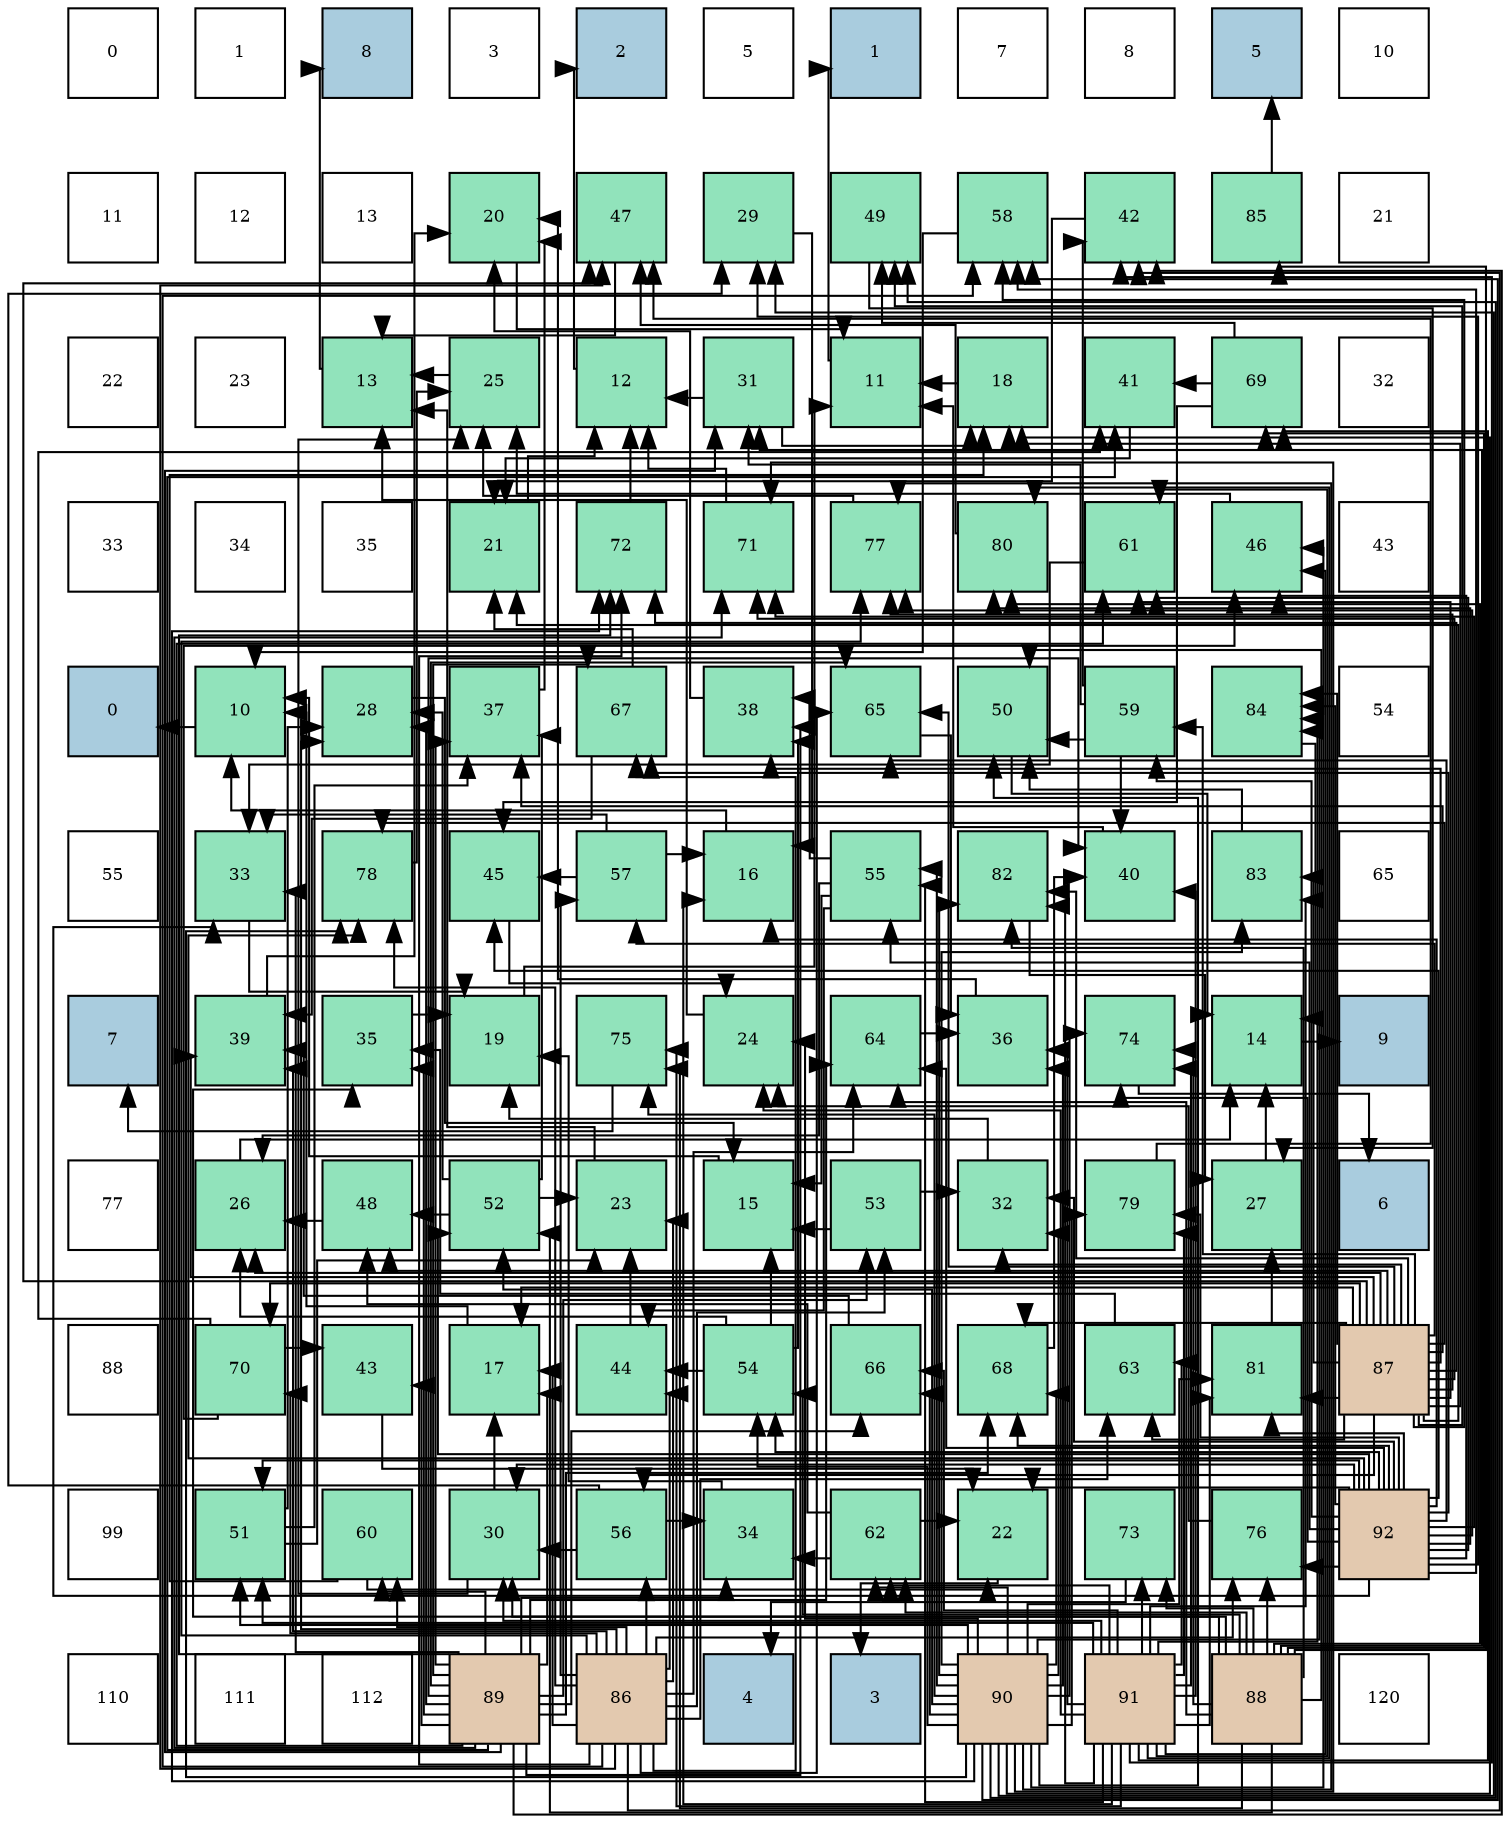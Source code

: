 digraph layout{
 rankdir=TB;
 splines=ortho;
 node [style=filled shape=square fixedsize=true width=0.6];
0[label="0", fontsize=8, fillcolor="#ffffff"];
1[label="1", fontsize=8, fillcolor="#ffffff"];
2[label="8", fontsize=8, fillcolor="#a9ccde"];
3[label="3", fontsize=8, fillcolor="#ffffff"];
4[label="2", fontsize=8, fillcolor="#a9ccde"];
5[label="5", fontsize=8, fillcolor="#ffffff"];
6[label="1", fontsize=8, fillcolor="#a9ccde"];
7[label="7", fontsize=8, fillcolor="#ffffff"];
8[label="8", fontsize=8, fillcolor="#ffffff"];
9[label="5", fontsize=8, fillcolor="#a9ccde"];
10[label="10", fontsize=8, fillcolor="#ffffff"];
11[label="11", fontsize=8, fillcolor="#ffffff"];
12[label="12", fontsize=8, fillcolor="#ffffff"];
13[label="13", fontsize=8, fillcolor="#ffffff"];
14[label="20", fontsize=8, fillcolor="#91e3bb"];
15[label="47", fontsize=8, fillcolor="#91e3bb"];
16[label="29", fontsize=8, fillcolor="#91e3bb"];
17[label="49", fontsize=8, fillcolor="#91e3bb"];
18[label="58", fontsize=8, fillcolor="#91e3bb"];
19[label="42", fontsize=8, fillcolor="#91e3bb"];
20[label="85", fontsize=8, fillcolor="#91e3bb"];
21[label="21", fontsize=8, fillcolor="#ffffff"];
22[label="22", fontsize=8, fillcolor="#ffffff"];
23[label="23", fontsize=8, fillcolor="#ffffff"];
24[label="13", fontsize=8, fillcolor="#91e3bb"];
25[label="25", fontsize=8, fillcolor="#91e3bb"];
26[label="12", fontsize=8, fillcolor="#91e3bb"];
27[label="31", fontsize=8, fillcolor="#91e3bb"];
28[label="11", fontsize=8, fillcolor="#91e3bb"];
29[label="18", fontsize=8, fillcolor="#91e3bb"];
30[label="41", fontsize=8, fillcolor="#91e3bb"];
31[label="69", fontsize=8, fillcolor="#91e3bb"];
32[label="32", fontsize=8, fillcolor="#ffffff"];
33[label="33", fontsize=8, fillcolor="#ffffff"];
34[label="34", fontsize=8, fillcolor="#ffffff"];
35[label="35", fontsize=8, fillcolor="#ffffff"];
36[label="21", fontsize=8, fillcolor="#91e3bb"];
37[label="72", fontsize=8, fillcolor="#91e3bb"];
38[label="71", fontsize=8, fillcolor="#91e3bb"];
39[label="77", fontsize=8, fillcolor="#91e3bb"];
40[label="80", fontsize=8, fillcolor="#91e3bb"];
41[label="61", fontsize=8, fillcolor="#91e3bb"];
42[label="46", fontsize=8, fillcolor="#91e3bb"];
43[label="43", fontsize=8, fillcolor="#ffffff"];
44[label="0", fontsize=8, fillcolor="#a9ccde"];
45[label="10", fontsize=8, fillcolor="#91e3bb"];
46[label="28", fontsize=8, fillcolor="#91e3bb"];
47[label="37", fontsize=8, fillcolor="#91e3bb"];
48[label="67", fontsize=8, fillcolor="#91e3bb"];
49[label="38", fontsize=8, fillcolor="#91e3bb"];
50[label="65", fontsize=8, fillcolor="#91e3bb"];
51[label="50", fontsize=8, fillcolor="#91e3bb"];
52[label="59", fontsize=8, fillcolor="#91e3bb"];
53[label="84", fontsize=8, fillcolor="#91e3bb"];
54[label="54", fontsize=8, fillcolor="#ffffff"];
55[label="55", fontsize=8, fillcolor="#ffffff"];
56[label="33", fontsize=8, fillcolor="#91e3bb"];
57[label="78", fontsize=8, fillcolor="#91e3bb"];
58[label="45", fontsize=8, fillcolor="#91e3bb"];
59[label="57", fontsize=8, fillcolor="#91e3bb"];
60[label="16", fontsize=8, fillcolor="#91e3bb"];
61[label="55", fontsize=8, fillcolor="#91e3bb"];
62[label="82", fontsize=8, fillcolor="#91e3bb"];
63[label="40", fontsize=8, fillcolor="#91e3bb"];
64[label="83", fontsize=8, fillcolor="#91e3bb"];
65[label="65", fontsize=8, fillcolor="#ffffff"];
66[label="7", fontsize=8, fillcolor="#a9ccde"];
67[label="39", fontsize=8, fillcolor="#91e3bb"];
68[label="35", fontsize=8, fillcolor="#91e3bb"];
69[label="19", fontsize=8, fillcolor="#91e3bb"];
70[label="75", fontsize=8, fillcolor="#91e3bb"];
71[label="24", fontsize=8, fillcolor="#91e3bb"];
72[label="64", fontsize=8, fillcolor="#91e3bb"];
73[label="36", fontsize=8, fillcolor="#91e3bb"];
74[label="74", fontsize=8, fillcolor="#91e3bb"];
75[label="14", fontsize=8, fillcolor="#91e3bb"];
76[label="9", fontsize=8, fillcolor="#a9ccde"];
77[label="77", fontsize=8, fillcolor="#ffffff"];
78[label="26", fontsize=8, fillcolor="#91e3bb"];
79[label="48", fontsize=8, fillcolor="#91e3bb"];
80[label="52", fontsize=8, fillcolor="#91e3bb"];
81[label="23", fontsize=8, fillcolor="#91e3bb"];
82[label="15", fontsize=8, fillcolor="#91e3bb"];
83[label="53", fontsize=8, fillcolor="#91e3bb"];
84[label="32", fontsize=8, fillcolor="#91e3bb"];
85[label="79", fontsize=8, fillcolor="#91e3bb"];
86[label="27", fontsize=8, fillcolor="#91e3bb"];
87[label="6", fontsize=8, fillcolor="#a9ccde"];
88[label="88", fontsize=8, fillcolor="#ffffff"];
89[label="70", fontsize=8, fillcolor="#91e3bb"];
90[label="43", fontsize=8, fillcolor="#91e3bb"];
91[label="17", fontsize=8, fillcolor="#91e3bb"];
92[label="44", fontsize=8, fillcolor="#91e3bb"];
93[label="54", fontsize=8, fillcolor="#91e3bb"];
94[label="66", fontsize=8, fillcolor="#91e3bb"];
95[label="68", fontsize=8, fillcolor="#91e3bb"];
96[label="63", fontsize=8, fillcolor="#91e3bb"];
97[label="81", fontsize=8, fillcolor="#91e3bb"];
98[label="87", fontsize=8, fillcolor="#e3c9af"];
99[label="99", fontsize=8, fillcolor="#ffffff"];
100[label="51", fontsize=8, fillcolor="#91e3bb"];
101[label="60", fontsize=8, fillcolor="#91e3bb"];
102[label="30", fontsize=8, fillcolor="#91e3bb"];
103[label="56", fontsize=8, fillcolor="#91e3bb"];
104[label="34", fontsize=8, fillcolor="#91e3bb"];
105[label="62", fontsize=8, fillcolor="#91e3bb"];
106[label="22", fontsize=8, fillcolor="#91e3bb"];
107[label="73", fontsize=8, fillcolor="#91e3bb"];
108[label="76", fontsize=8, fillcolor="#91e3bb"];
109[label="92", fontsize=8, fillcolor="#e3c9af"];
110[label="110", fontsize=8, fillcolor="#ffffff"];
111[label="111", fontsize=8, fillcolor="#ffffff"];
112[label="112", fontsize=8, fillcolor="#ffffff"];
113[label="89", fontsize=8, fillcolor="#e3c9af"];
114[label="86", fontsize=8, fillcolor="#e3c9af"];
115[label="4", fontsize=8, fillcolor="#a9ccde"];
116[label="3", fontsize=8, fillcolor="#a9ccde"];
117[label="90", fontsize=8, fillcolor="#e3c9af"];
118[label="91", fontsize=8, fillcolor="#e3c9af"];
119[label="88", fontsize=8, fillcolor="#e3c9af"];
120[label="120", fontsize=8, fillcolor="#ffffff"];
edge [constraint=false, style=vis];45 -> 44;
28 -> 6;
26 -> 4;
24 -> 2;
75 -> 76;
82 -> 45;
60 -> 45;
91 -> 45;
29 -> 28;
69 -> 28;
14 -> 28;
36 -> 26;
106 -> 116;
81 -> 24;
71 -> 24;
25 -> 24;
78 -> 75;
86 -> 75;
46 -> 82;
16 -> 60;
102 -> 91;
102 -> 25;
27 -> 26;
27 -> 29;
84 -> 69;
56 -> 69;
104 -> 69;
68 -> 69;
73 -> 14;
47 -> 14;
49 -> 14;
67 -> 14;
63 -> 28;
30 -> 36;
19 -> 36;
90 -> 106;
92 -> 81;
58 -> 71;
42 -> 25;
15 -> 24;
79 -> 78;
17 -> 86;
51 -> 75;
100 -> 81;
100 -> 46;
100 -> 47;
80 -> 81;
80 -> 46;
80 -> 47;
80 -> 79;
83 -> 82;
83 -> 84;
93 -> 82;
93 -> 78;
93 -> 49;
93 -> 92;
61 -> 82;
61 -> 78;
61 -> 49;
61 -> 92;
103 -> 16;
103 -> 102;
103 -> 104;
59 -> 60;
59 -> 56;
59 -> 58;
18 -> 45;
52 -> 27;
52 -> 63;
52 -> 19;
52 -> 51;
101 -> 29;
101 -> 106;
41 -> 56;
105 -> 106;
105 -> 104;
105 -> 79;
96 -> 68;
72 -> 73;
50 -> 73;
94 -> 67;
48 -> 36;
48 -> 67;
95 -> 63;
31 -> 30;
31 -> 58;
31 -> 17;
89 -> 30;
89 -> 90;
89 -> 42;
38 -> 26;
37 -> 26;
107 -> 115;
74 -> 87;
70 -> 66;
108 -> 71;
39 -> 25;
57 -> 25;
85 -> 15;
40 -> 15;
97 -> 86;
62 -> 86;
64 -> 51;
53 -> 75;
20 -> 9;
114 -> 91;
114 -> 81;
114 -> 46;
114 -> 67;
114 -> 19;
114 -> 92;
114 -> 15;
114 -> 83;
114 -> 103;
114 -> 59;
114 -> 18;
114 -> 101;
114 -> 96;
114 -> 72;
114 -> 50;
114 -> 48;
114 -> 89;
114 -> 37;
114 -> 108;
114 -> 39;
114 -> 57;
98 -> 91;
98 -> 29;
98 -> 36;
98 -> 78;
98 -> 84;
98 -> 47;
98 -> 49;
98 -> 67;
98 -> 15;
98 -> 79;
98 -> 17;
98 -> 103;
98 -> 59;
98 -> 18;
98 -> 52;
98 -> 41;
98 -> 96;
98 -> 50;
98 -> 95;
98 -> 89;
98 -> 38;
98 -> 37;
98 -> 39;
98 -> 57;
98 -> 97;
98 -> 62;
98 -> 64;
98 -> 53;
119 -> 102;
119 -> 27;
119 -> 68;
119 -> 51;
119 -> 80;
119 -> 93;
119 -> 105;
119 -> 72;
119 -> 31;
119 -> 107;
119 -> 74;
119 -> 70;
119 -> 108;
119 -> 40;
119 -> 62;
119 -> 20;
113 -> 91;
113 -> 46;
113 -> 27;
113 -> 56;
113 -> 104;
113 -> 68;
113 -> 47;
113 -> 49;
113 -> 63;
113 -> 30;
113 -> 19;
113 -> 90;
113 -> 83;
113 -> 101;
113 -> 41;
113 -> 72;
113 -> 50;
113 -> 94;
113 -> 48;
113 -> 95;
113 -> 38;
113 -> 37;
117 -> 29;
117 -> 71;
117 -> 16;
117 -> 84;
117 -> 73;
117 -> 42;
117 -> 17;
117 -> 51;
117 -> 100;
117 -> 80;
117 -> 93;
117 -> 61;
117 -> 18;
117 -> 105;
117 -> 94;
117 -> 95;
117 -> 38;
117 -> 37;
117 -> 74;
117 -> 70;
117 -> 39;
117 -> 57;
117 -> 85;
117 -> 97;
117 -> 62;
117 -> 64;
117 -> 53;
118 -> 60;
118 -> 71;
118 -> 102;
118 -> 73;
118 -> 63;
118 -> 19;
118 -> 42;
118 -> 100;
118 -> 61;
118 -> 41;
118 -> 105;
118 -> 96;
118 -> 94;
118 -> 31;
118 -> 107;
118 -> 74;
118 -> 70;
118 -> 85;
118 -> 40;
118 -> 97;
118 -> 62;
118 -> 64;
118 -> 53;
109 -> 60;
109 -> 106;
109 -> 16;
109 -> 102;
109 -> 84;
109 -> 56;
109 -> 58;
109 -> 42;
109 -> 100;
109 -> 80;
109 -> 93;
109 -> 61;
109 -> 18;
109 -> 52;
109 -> 41;
109 -> 72;
109 -> 50;
109 -> 48;
109 -> 95;
109 -> 38;
109 -> 74;
109 -> 108;
109 -> 39;
109 -> 57;
109 -> 85;
109 -> 40;
109 -> 97;
109 -> 53;
edge [constraint=true, style=invis];
0 -> 11 -> 22 -> 33 -> 44 -> 55 -> 66 -> 77 -> 88 -> 99 -> 110;
1 -> 12 -> 23 -> 34 -> 45 -> 56 -> 67 -> 78 -> 89 -> 100 -> 111;
2 -> 13 -> 24 -> 35 -> 46 -> 57 -> 68 -> 79 -> 90 -> 101 -> 112;
3 -> 14 -> 25 -> 36 -> 47 -> 58 -> 69 -> 80 -> 91 -> 102 -> 113;
4 -> 15 -> 26 -> 37 -> 48 -> 59 -> 70 -> 81 -> 92 -> 103 -> 114;
5 -> 16 -> 27 -> 38 -> 49 -> 60 -> 71 -> 82 -> 93 -> 104 -> 115;
6 -> 17 -> 28 -> 39 -> 50 -> 61 -> 72 -> 83 -> 94 -> 105 -> 116;
7 -> 18 -> 29 -> 40 -> 51 -> 62 -> 73 -> 84 -> 95 -> 106 -> 117;
8 -> 19 -> 30 -> 41 -> 52 -> 63 -> 74 -> 85 -> 96 -> 107 -> 118;
9 -> 20 -> 31 -> 42 -> 53 -> 64 -> 75 -> 86 -> 97 -> 108 -> 119;
10 -> 21 -> 32 -> 43 -> 54 -> 65 -> 76 -> 87 -> 98 -> 109 -> 120;
rank = same {0 -> 1 -> 2 -> 3 -> 4 -> 5 -> 6 -> 7 -> 8 -> 9 -> 10};
rank = same {11 -> 12 -> 13 -> 14 -> 15 -> 16 -> 17 -> 18 -> 19 -> 20 -> 21};
rank = same {22 -> 23 -> 24 -> 25 -> 26 -> 27 -> 28 -> 29 -> 30 -> 31 -> 32};
rank = same {33 -> 34 -> 35 -> 36 -> 37 -> 38 -> 39 -> 40 -> 41 -> 42 -> 43};
rank = same {44 -> 45 -> 46 -> 47 -> 48 -> 49 -> 50 -> 51 -> 52 -> 53 -> 54};
rank = same {55 -> 56 -> 57 -> 58 -> 59 -> 60 -> 61 -> 62 -> 63 -> 64 -> 65};
rank = same {66 -> 67 -> 68 -> 69 -> 70 -> 71 -> 72 -> 73 -> 74 -> 75 -> 76};
rank = same {77 -> 78 -> 79 -> 80 -> 81 -> 82 -> 83 -> 84 -> 85 -> 86 -> 87};
rank = same {88 -> 89 -> 90 -> 91 -> 92 -> 93 -> 94 -> 95 -> 96 -> 97 -> 98};
rank = same {99 -> 100 -> 101 -> 102 -> 103 -> 104 -> 105 -> 106 -> 107 -> 108 -> 109};
rank = same {110 -> 111 -> 112 -> 113 -> 114 -> 115 -> 116 -> 117 -> 118 -> 119 -> 120};
}